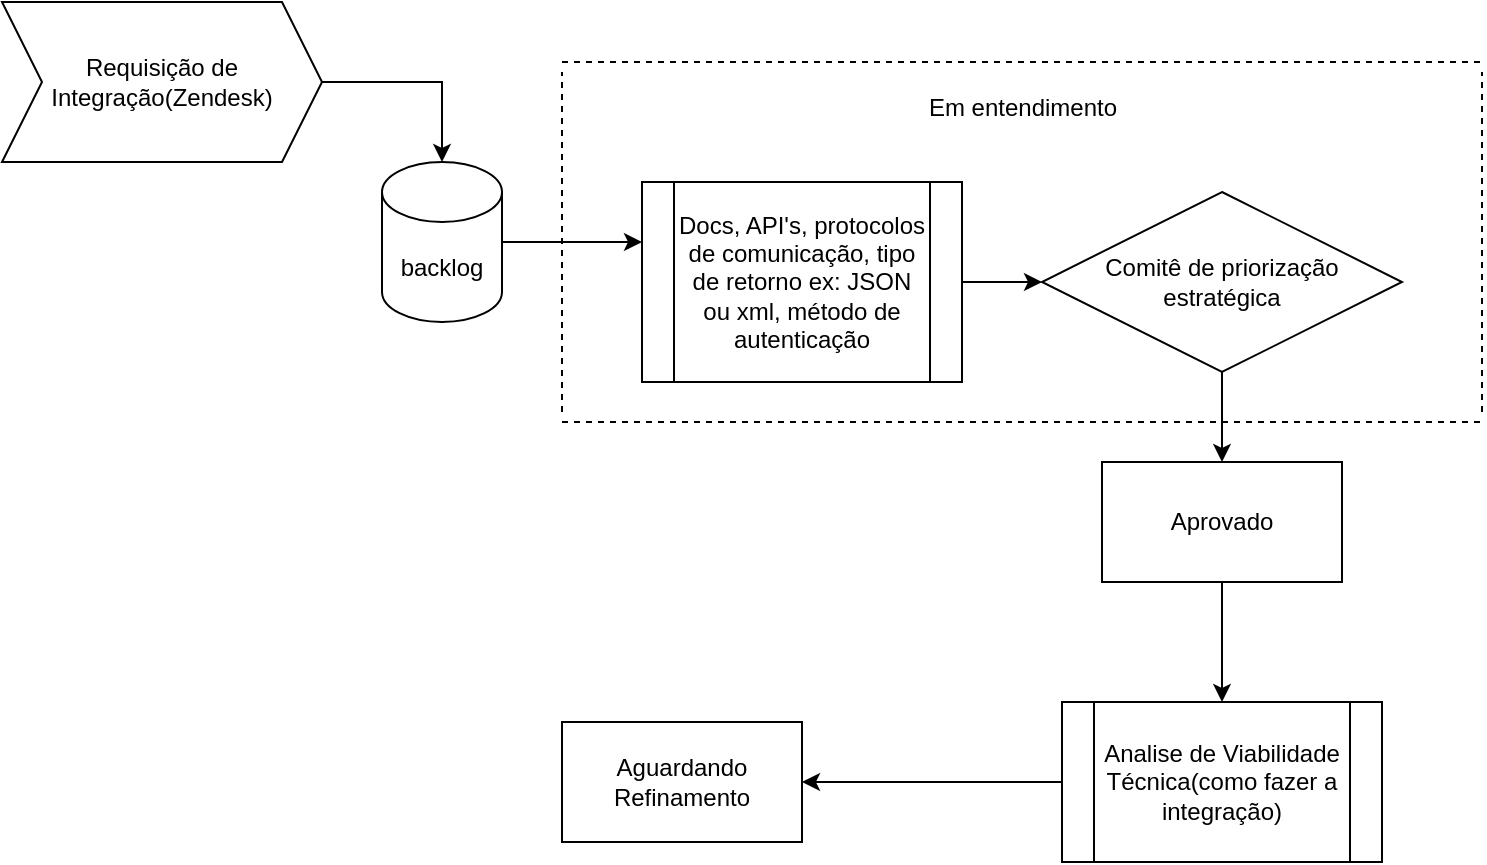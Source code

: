 <mxfile version="21.7.0" type="github">
  <diagram name="Página-1" id="WIXDK8lDojRQ6exJ8fGp">
    <mxGraphModel dx="1434" dy="775" grid="1" gridSize="10" guides="1" tooltips="1" connect="1" arrows="1" fold="1" page="1" pageScale="1" pageWidth="850" pageHeight="1100" math="0" shadow="0">
      <root>
        <mxCell id="0" />
        <mxCell id="1" parent="0" />
        <mxCell id="txfin6-FihRZUJJGNn4I-3" style="edgeStyle=orthogonalEdgeStyle;rounded=0;orthogonalLoop=1;jettySize=auto;html=1;entryX=0.5;entryY=0;entryDx=0;entryDy=0;entryPerimeter=0;" edge="1" parent="1" source="txfin6-FihRZUJJGNn4I-1" target="txfin6-FihRZUJJGNn4I-2">
          <mxGeometry relative="1" as="geometry" />
        </mxCell>
        <mxCell id="txfin6-FihRZUJJGNn4I-1" value="Requisição de Integração(Zendesk)" style="shape=step;perimeter=stepPerimeter;whiteSpace=wrap;html=1;fixedSize=1;" vertex="1" parent="1">
          <mxGeometry x="20" y="170" width="160" height="80" as="geometry" />
        </mxCell>
        <mxCell id="txfin6-FihRZUJJGNn4I-8" style="edgeStyle=orthogonalEdgeStyle;rounded=0;orthogonalLoop=1;jettySize=auto;html=1;" edge="1" parent="1" source="txfin6-FihRZUJJGNn4I-2">
          <mxGeometry relative="1" as="geometry">
            <mxPoint x="340" y="290" as="targetPoint" />
          </mxGeometry>
        </mxCell>
        <mxCell id="txfin6-FihRZUJJGNn4I-2" value="backlog" style="shape=cylinder3;whiteSpace=wrap;html=1;boundedLbl=1;backgroundOutline=1;size=15;" vertex="1" parent="1">
          <mxGeometry x="210" y="250" width="60" height="80" as="geometry" />
        </mxCell>
        <mxCell id="txfin6-FihRZUJJGNn4I-17" style="edgeStyle=orthogonalEdgeStyle;rounded=0;orthogonalLoop=1;jettySize=auto;html=1;entryX=1;entryY=0.5;entryDx=0;entryDy=0;" edge="1" parent="1" source="txfin6-FihRZUJJGNn4I-4" target="txfin6-FihRZUJJGNn4I-16">
          <mxGeometry relative="1" as="geometry" />
        </mxCell>
        <mxCell id="txfin6-FihRZUJJGNn4I-4" value="Analise de Viabilidade Técnica(como fazer a integração)" style="shape=process;whiteSpace=wrap;html=1;backgroundOutline=1;" vertex="1" parent="1">
          <mxGeometry x="550" y="520" width="160" height="80" as="geometry" />
        </mxCell>
        <mxCell id="txfin6-FihRZUJJGNn4I-12" style="edgeStyle=orthogonalEdgeStyle;rounded=0;orthogonalLoop=1;jettySize=auto;html=1;entryX=0;entryY=0.5;entryDx=0;entryDy=0;" edge="1" parent="1" source="txfin6-FihRZUJJGNn4I-9" target="txfin6-FihRZUJJGNn4I-11">
          <mxGeometry relative="1" as="geometry" />
        </mxCell>
        <mxCell id="txfin6-FihRZUJJGNn4I-9" value="Docs, API&#39;s, protocolos de comunicação, tipo de retorno ex: JSON ou xml, método de autenticação" style="shape=process;whiteSpace=wrap;html=1;backgroundOutline=1;" vertex="1" parent="1">
          <mxGeometry x="340" y="260" width="160" height="100" as="geometry" />
        </mxCell>
        <mxCell id="txfin6-FihRZUJJGNn4I-14" style="edgeStyle=orthogonalEdgeStyle;rounded=0;orthogonalLoop=1;jettySize=auto;html=1;entryX=0.5;entryY=0;entryDx=0;entryDy=0;" edge="1" parent="1" source="txfin6-FihRZUJJGNn4I-11" target="txfin6-FihRZUJJGNn4I-13">
          <mxGeometry relative="1" as="geometry" />
        </mxCell>
        <mxCell id="txfin6-FihRZUJJGNn4I-11" value="Comitê de priorização estratégica" style="rhombus;whiteSpace=wrap;html=1;" vertex="1" parent="1">
          <mxGeometry x="540" y="265" width="180" height="90" as="geometry" />
        </mxCell>
        <mxCell id="txfin6-FihRZUJJGNn4I-15" style="edgeStyle=orthogonalEdgeStyle;rounded=0;orthogonalLoop=1;jettySize=auto;html=1;entryX=0.5;entryY=0;entryDx=0;entryDy=0;" edge="1" parent="1" source="txfin6-FihRZUJJGNn4I-13" target="txfin6-FihRZUJJGNn4I-4">
          <mxGeometry relative="1" as="geometry" />
        </mxCell>
        <mxCell id="txfin6-FihRZUJJGNn4I-13" value="Aprovado" style="rounded=0;whiteSpace=wrap;html=1;" vertex="1" parent="1">
          <mxGeometry x="570" y="400" width="120" height="60" as="geometry" />
        </mxCell>
        <mxCell id="txfin6-FihRZUJJGNn4I-16" value="Aguardando Refinamento" style="rounded=0;whiteSpace=wrap;html=1;" vertex="1" parent="1">
          <mxGeometry x="300" y="530" width="120" height="60" as="geometry" />
        </mxCell>
        <mxCell id="txfin6-FihRZUJJGNn4I-18" value="" style="endArrow=none;dashed=1;html=1;rounded=0;" edge="1" parent="1">
          <mxGeometry width="50" height="50" relative="1" as="geometry">
            <mxPoint x="300" y="375" as="sourcePoint" />
            <mxPoint x="300" y="205" as="targetPoint" />
          </mxGeometry>
        </mxCell>
        <mxCell id="txfin6-FihRZUJJGNn4I-19" value="" style="endArrow=none;dashed=1;html=1;rounded=0;" edge="1" parent="1">
          <mxGeometry width="50" height="50" relative="1" as="geometry">
            <mxPoint x="760" y="375" as="sourcePoint" />
            <mxPoint x="760" y="205" as="targetPoint" />
          </mxGeometry>
        </mxCell>
        <mxCell id="txfin6-FihRZUJJGNn4I-20" value="" style="endArrow=none;dashed=1;html=1;rounded=0;" edge="1" parent="1">
          <mxGeometry width="50" height="50" relative="1" as="geometry">
            <mxPoint x="300" y="380" as="sourcePoint" />
            <mxPoint x="760" y="380" as="targetPoint" />
          </mxGeometry>
        </mxCell>
        <mxCell id="txfin6-FihRZUJJGNn4I-21" value="" style="endArrow=none;dashed=1;html=1;rounded=0;" edge="1" parent="1">
          <mxGeometry width="50" height="50" relative="1" as="geometry">
            <mxPoint x="300" y="200" as="sourcePoint" />
            <mxPoint x="760" y="200" as="targetPoint" />
          </mxGeometry>
        </mxCell>
        <mxCell id="txfin6-FihRZUJJGNn4I-22" value="Em entendimento" style="text;html=1;align=center;verticalAlign=middle;resizable=0;points=[];autosize=1;strokeColor=none;fillColor=none;" vertex="1" parent="1">
          <mxGeometry x="470" y="208" width="120" height="30" as="geometry" />
        </mxCell>
      </root>
    </mxGraphModel>
  </diagram>
</mxfile>

